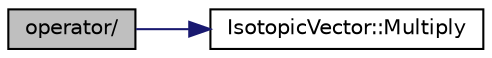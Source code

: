 digraph G
{
  edge [fontname="Helvetica",fontsize="10",labelfontname="Helvetica",labelfontsize="10"];
  node [fontname="Helvetica",fontsize="10",shape=record];
  rankdir="LR";
  Node1 [label="operator/",height=0.2,width=0.4,color="black", fillcolor="grey75", style="filled" fontcolor="black"];
  Node1 -> Node2 [color="midnightblue",fontsize="10",style="solid",fontname="Helvetica"];
  Node2 [label="IsotopicVector::Multiply",height=0.2,width=0.4,color="black", fillcolor="white", style="filled",URL="$class_isotopic_vector.html#a0034efd8cfa75c766ca7d5d423560247",tooltip="Multiply the IV by a Factor."];
}
